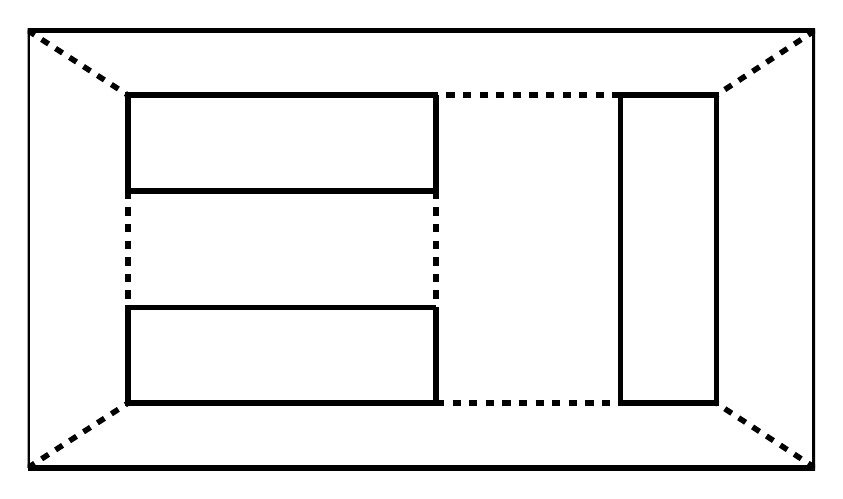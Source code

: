 % This file was created by matlab2tikz v0.4.0.
% Copyright (c) 2008--2013, Nico Schlömer <nico.schloemer@gmail.com>
% All rights reserved.
% 
% The latest updates can be retrieved from
%   http://www.mathworks.com/matlabcentral/fileexchange/22022-matlab2tikz
% where you can also make suggestions and rate matlab2tikz.
% 
% % -*- root: TestingFigures.tex -*-
% 
\begin{tikzpicture}

\begin{axis}[%
width=10cm,
height=7.887cm,
scale only axis,
xmin=0.529,
xmax=162.529,
ymin=-18.356,
ymax=109.415,
hide axis,
axis x line*=bottom,
axis y line*=left,
y post scale=1,
unit vector ratio=1 1 1
]
\addplot [
color=black,
dashed,
line width=2.0pt,
forget plot
]
table[row sep=crcr]{
84.529 57.53\\
84.529 33.528\\
};
\addplot [
color=black,
dashed,
line width=2.0pt,
forget plot
]
table[row sep=crcr]{
122.529 77.226\\
84.529 77.226\\
};
\addplot [
color=black,
dashed,
line width=2.0pt,
forget plot
]
table[row sep=crcr]{
162.529 90.529\\
142.225 77.226\\
};
\addplot [
color=black,
dashed,
line width=2.0pt,
forget plot
]
table[row sep=crcr]{
0.529 90.529\\
21.136 77.226\\
};
\addplot [
color=black,
dashed,
line width=2.0pt,
forget plot
]
table[row sep=crcr]{
162.529 0.529\\
142.225 13.833\\
};
\addplot [
color=black,
dashed,
line width=2.0pt,
forget plot
]
table[row sep=crcr]{
84.529 13.833\\
122.529 13.833\\
};
\addplot [
color=black,
dashed,
line width=2.0pt,
forget plot
]
table[row sep=crcr]{
21.136 57.53\\
21.136 33.528\\
};
\addplot [
color=black,
dashed,
line width=2.0pt,
forget plot
]
table[row sep=crcr]{
0.529 0.529\\
21.136 13.833\\
};
\addplot [
color=black,
solid,
line width=2.0pt,
forget plot
]
table[row sep=crcr]{
0.529 0.529\\
162.529 0.529\\
162.529 90.529\\
0.529 90.529\\
0.529 0.529\\
0.529 0.529\\
};
\addplot [
color=black,
solid,
line width=2.0pt,
forget plot
]
table[row sep=crcr]{
122.529 77.226\\
122.529 13.833\\
142.225 13.833\\
142.225 77.226\\
122.529 77.226\\
122.529 77.226\\
};
\addplot [
color=black,
solid,
line width=2.0pt,
forget plot
]
table[row sep=crcr]{
84.529 77.226\\
21.136 77.226\\
21.136 57.53\\
84.529 57.53\\
84.529 77.226\\
84.529 77.226\\
};
\addplot [
color=black,
solid,
line width=2.0pt,
forget plot
]
table[row sep=crcr]{
84.529 33.528\\
21.136 33.528\\
21.136 13.833\\
84.529 13.833\\
84.529 33.528\\
84.529 33.528\\
};
\end{axis}
\end{tikzpicture}%